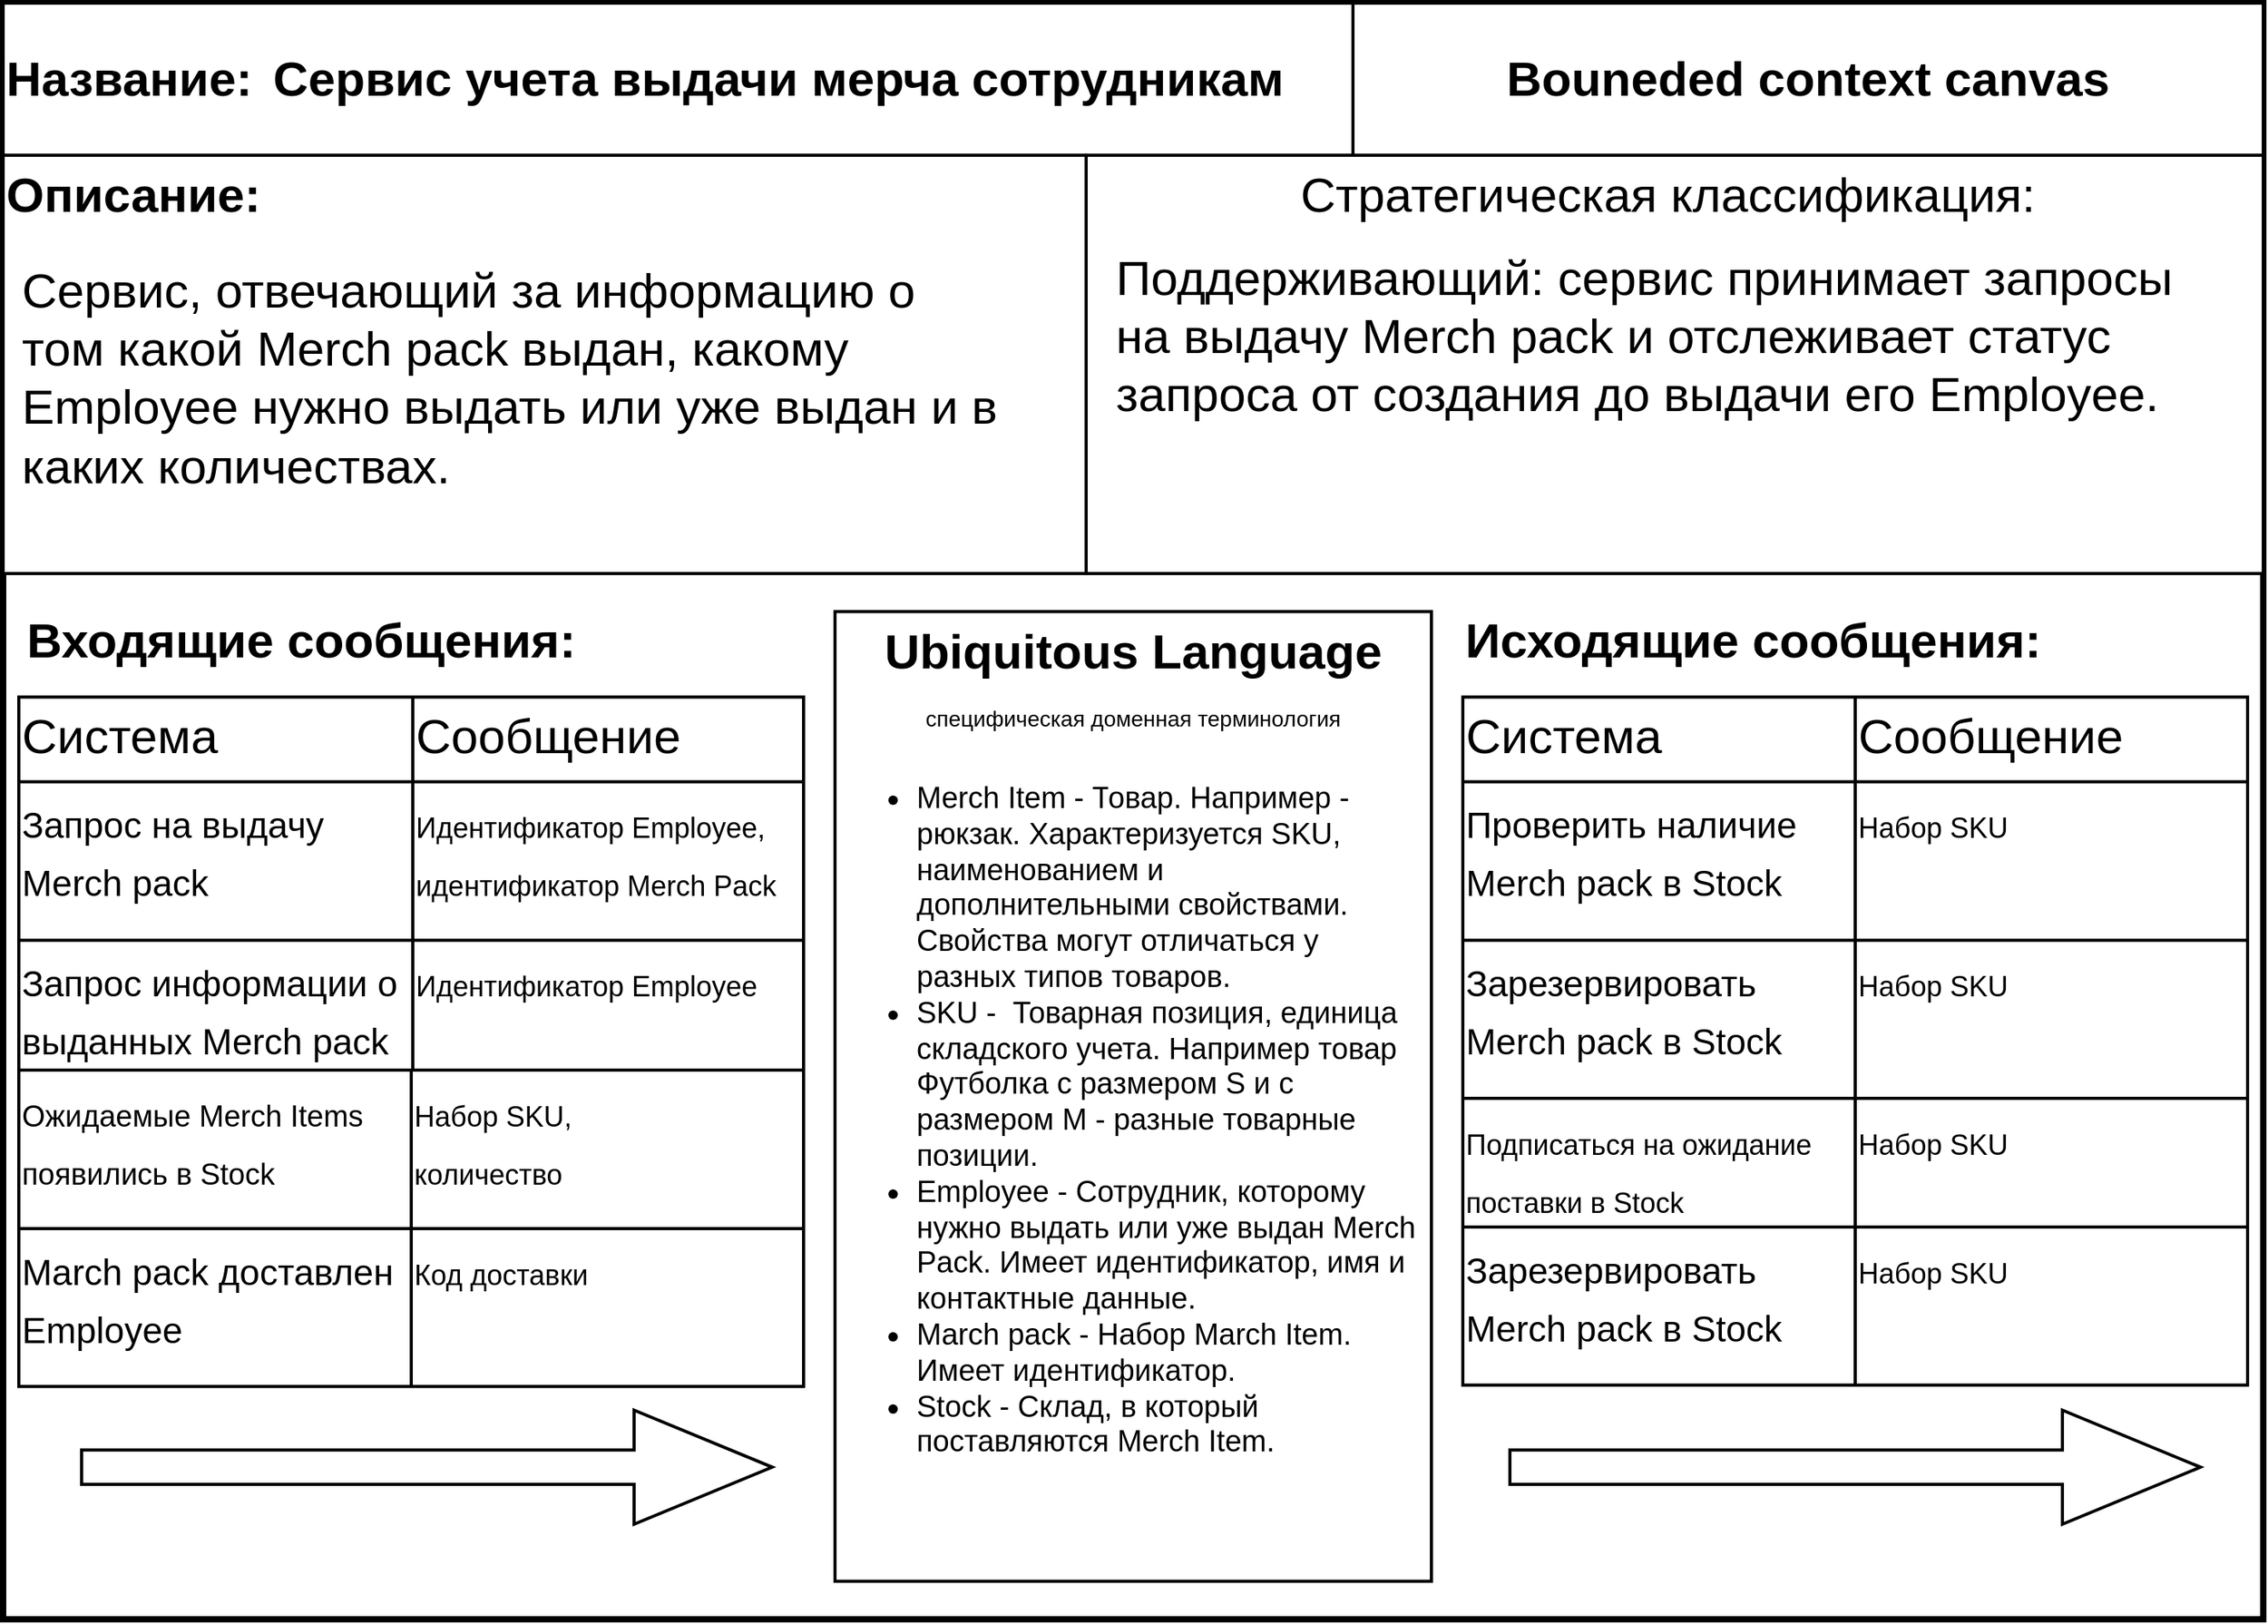 <mxfile version="15.6.8" type="device"><diagram id="8OFZhzmo89h2vflNufuO" name="Page-1"><mxGraphModel dx="1892" dy="1218" grid="1" gridSize="10" guides="1" tooltips="1" connect="1" arrows="1" fold="1" page="1" pageScale="1" pageWidth="827" pageHeight="1169" math="0" shadow="0"><root><mxCell id="0"/><mxCell id="1" parent="0"/><mxCell id="C2i8B1bdvemPvVyp_Ss8-22" value="" style="group" parent="1" vertex="1" connectable="0"><mxGeometry x="120" y="50" width="1440" height="1030" as="geometry"/></mxCell><mxCell id="C2i8B1bdvemPvVyp_Ss8-21" value="" style="group" parent="C2i8B1bdvemPvVyp_Ss8-22" vertex="1" connectable="0"><mxGeometry width="1440" height="1030" as="geometry"/></mxCell><mxCell id="C2i8B1bdvemPvVyp_Ss8-2" value="" style="rounded=0;whiteSpace=wrap;html=1;strokeWidth=4;glass=0;shadow=0;sketch=0;" parent="C2i8B1bdvemPvVyp_Ss8-21" vertex="1"><mxGeometry width="1440" height="1030" as="geometry"/></mxCell><mxCell id="C2i8B1bdvemPvVyp_Ss8-10" value="" style="shape=singleArrow;whiteSpace=wrap;html=1;shadow=0;fontSize=31;strokeColor=default;strokeWidth=2;verticalAlign=top;" parent="C2i8B1bdvemPvVyp_Ss8-21" vertex="1"><mxGeometry x="50" y="896.706" width="440" height="72.706" as="geometry"/></mxCell><mxCell id="C2i8B1bdvemPvVyp_Ss8-11" value="" style="shape=singleArrow;whiteSpace=wrap;html=1;shadow=0;fontSize=31;strokeColor=default;strokeWidth=2;verticalAlign=top;" parent="C2i8B1bdvemPvVyp_Ss8-21" vertex="1"><mxGeometry x="960" y="896.706" width="440" height="72.706" as="geometry"/></mxCell><mxCell id="C2i8B1bdvemPvVyp_Ss8-14" value="&lt;b&gt;Входящие сообщения:&lt;/b&gt;" style="text;html=1;strokeColor=none;fillColor=none;align=center;verticalAlign=middle;whiteSpace=wrap;rounded=0;shadow=0;glass=0;sketch=0;fontSize=31;" parent="C2i8B1bdvemPvVyp_Ss8-21" vertex="1"><mxGeometry x="10" y="387.76" width="360" height="36.35" as="geometry"/></mxCell><mxCell id="C2i8B1bdvemPvVyp_Ss8-15" value="&lt;b&gt;Исходящие сообщения:&lt;/b&gt;" style="text;html=1;strokeColor=none;fillColor=none;align=center;verticalAlign=middle;whiteSpace=wrap;rounded=0;shadow=0;glass=0;sketch=0;fontSize=31;" parent="C2i8B1bdvemPvVyp_Ss8-21" vertex="1"><mxGeometry x="930" y="387.76" width="370" height="36.35" as="geometry"/></mxCell><mxCell id="C2i8B1bdvemPvVyp_Ss8-23" value="" style="shape=table;html=1;whiteSpace=wrap;startSize=0;container=1;collapsible=0;childLayout=tableLayout;rounded=0;shadow=0;glass=0;sketch=0;fontSize=31;strokeColor=default;strokeWidth=2;align=left;verticalAlign=top;" parent="C2i8B1bdvemPvVyp_Ss8-21" vertex="1"><mxGeometry x="10" y="442.294" width="500" height="255.682" as="geometry"/></mxCell><mxCell id="C2i8B1bdvemPvVyp_Ss8-24" value="" style="shape=partialRectangle;html=1;whiteSpace=wrap;collapsible=0;dropTarget=0;pointerEvents=0;fillColor=none;top=0;left=0;bottom=0;right=0;points=[[0,0.5],[1,0.5]];portConstraint=eastwest;rounded=0;shadow=0;glass=0;sketch=0;fontSize=31;strokeColor=default;strokeWidth=2;align=left;verticalAlign=top;" parent="C2i8B1bdvemPvVyp_Ss8-23" vertex="1"><mxGeometry width="500" height="54" as="geometry"/></mxCell><mxCell id="C2i8B1bdvemPvVyp_Ss8-25" value="Система" style="shape=partialRectangle;html=1;whiteSpace=wrap;connectable=0;fillColor=none;top=0;left=0;bottom=0;right=0;overflow=hidden;pointerEvents=1;rounded=0;shadow=0;glass=0;sketch=0;fontSize=31;strokeColor=default;strokeWidth=2;align=left;verticalAlign=top;" parent="C2i8B1bdvemPvVyp_Ss8-24" vertex="1"><mxGeometry width="251" height="54" as="geometry"><mxRectangle width="251" height="54" as="alternateBounds"/></mxGeometry></mxCell><mxCell id="C2i8B1bdvemPvVyp_Ss8-26" value="Сообщение" style="shape=partialRectangle;html=1;whiteSpace=wrap;connectable=0;fillColor=none;top=0;left=0;bottom=0;right=0;overflow=hidden;pointerEvents=1;rounded=0;shadow=0;glass=0;sketch=0;fontSize=31;strokeColor=default;strokeWidth=2;align=left;verticalAlign=top;" parent="C2i8B1bdvemPvVyp_Ss8-24" vertex="1"><mxGeometry x="251" width="249" height="54" as="geometry"><mxRectangle width="249" height="54" as="alternateBounds"/></mxGeometry></mxCell><mxCell id="C2i8B1bdvemPvVyp_Ss8-28" value="" style="shape=partialRectangle;html=1;whiteSpace=wrap;collapsible=0;dropTarget=0;pointerEvents=0;fillColor=none;top=0;left=0;bottom=0;right=0;points=[[0,0.5],[1,0.5]];portConstraint=eastwest;rounded=0;shadow=0;glass=0;sketch=0;fontSize=31;strokeColor=default;strokeWidth=2;align=left;verticalAlign=top;" parent="C2i8B1bdvemPvVyp_Ss8-23" vertex="1"><mxGeometry y="54" width="500" height="101" as="geometry"/></mxCell><mxCell id="C2i8B1bdvemPvVyp_Ss8-29" value="&lt;font style=&quot;font-size: 23px&quot;&gt;Запрос на выдачу Merch pack&lt;/font&gt;" style="shape=partialRectangle;html=1;whiteSpace=wrap;connectable=0;fillColor=none;top=0;left=0;bottom=0;right=0;overflow=hidden;pointerEvents=1;rounded=0;shadow=0;glass=0;sketch=0;fontSize=31;strokeColor=default;strokeWidth=2;align=left;verticalAlign=top;" parent="C2i8B1bdvemPvVyp_Ss8-28" vertex="1"><mxGeometry width="251" height="101" as="geometry"><mxRectangle width="251" height="101" as="alternateBounds"/></mxGeometry></mxCell><mxCell id="C2i8B1bdvemPvVyp_Ss8-30" value="&lt;font style=&quot;font-size: 18px ; line-height: 1&quot;&gt;Идентификатор Employee, идентификатор Merch Pack&lt;/font&gt;" style="shape=partialRectangle;html=1;whiteSpace=wrap;connectable=0;fillColor=none;top=0;left=0;bottom=0;right=0;overflow=hidden;pointerEvents=1;rounded=0;shadow=0;glass=0;sketch=0;fontSize=31;strokeColor=default;strokeWidth=2;align=left;verticalAlign=top;" parent="C2i8B1bdvemPvVyp_Ss8-28" vertex="1"><mxGeometry x="251" width="249" height="101" as="geometry"><mxRectangle width="249" height="101" as="alternateBounds"/></mxGeometry></mxCell><mxCell id="C2i8B1bdvemPvVyp_Ss8-32" value="" style="shape=partialRectangle;html=1;whiteSpace=wrap;collapsible=0;dropTarget=0;pointerEvents=0;fillColor=none;top=0;left=0;bottom=0;right=0;points=[[0,0.5],[1,0.5]];portConstraint=eastwest;rounded=0;shadow=0;glass=0;sketch=0;fontSize=31;strokeColor=default;strokeWidth=2;align=left;verticalAlign=top;" parent="C2i8B1bdvemPvVyp_Ss8-23" vertex="1"><mxGeometry y="155" width="500" height="101" as="geometry"/></mxCell><mxCell id="C2i8B1bdvemPvVyp_Ss8-33" value="&lt;font style=&quot;font-size: 23px&quot;&gt;Запрос информации о выданных Merch pack&lt;/font&gt;" style="shape=partialRectangle;html=1;whiteSpace=wrap;connectable=0;fillColor=none;top=0;left=0;bottom=0;right=0;overflow=hidden;pointerEvents=1;rounded=0;shadow=0;glass=0;sketch=0;fontSize=31;strokeColor=default;strokeWidth=2;align=left;verticalAlign=top;" parent="C2i8B1bdvemPvVyp_Ss8-32" vertex="1"><mxGeometry width="251" height="101" as="geometry"><mxRectangle width="251" height="101" as="alternateBounds"/></mxGeometry></mxCell><mxCell id="C2i8B1bdvemPvVyp_Ss8-34" value="&lt;span style=&quot;font-size: 18px&quot;&gt;Идентификатор Employee&lt;/span&gt;" style="shape=partialRectangle;html=1;whiteSpace=wrap;connectable=0;fillColor=none;top=0;left=0;bottom=0;right=0;overflow=hidden;pointerEvents=1;rounded=0;shadow=0;glass=0;sketch=0;fontSize=31;strokeColor=default;strokeWidth=2;align=left;verticalAlign=top;" parent="C2i8B1bdvemPvVyp_Ss8-32" vertex="1"><mxGeometry x="251" width="249" height="101" as="geometry"><mxRectangle width="249" height="101" as="alternateBounds"/></mxGeometry></mxCell><mxCell id="C2i8B1bdvemPvVyp_Ss8-36" value="" style="shape=table;html=1;whiteSpace=wrap;startSize=0;container=1;collapsible=0;childLayout=tableLayout;rounded=0;shadow=0;glass=0;sketch=0;fontSize=31;strokeColor=default;strokeWidth=2;align=left;verticalAlign=top;" parent="C2i8B1bdvemPvVyp_Ss8-21" vertex="1"><mxGeometry x="930" y="442.294" width="500" height="255.682" as="geometry"/></mxCell><mxCell id="C2i8B1bdvemPvVyp_Ss8-37" value="" style="shape=partialRectangle;html=1;whiteSpace=wrap;collapsible=0;dropTarget=0;pointerEvents=0;fillColor=none;top=0;left=0;bottom=0;right=0;points=[[0,0.5],[1,0.5]];portConstraint=eastwest;rounded=0;shadow=0;glass=0;sketch=0;fontSize=31;strokeColor=default;strokeWidth=2;align=left;verticalAlign=top;" parent="C2i8B1bdvemPvVyp_Ss8-36" vertex="1"><mxGeometry width="500" height="54" as="geometry"/></mxCell><mxCell id="C2i8B1bdvemPvVyp_Ss8-38" value="Система" style="shape=partialRectangle;html=1;whiteSpace=wrap;connectable=0;fillColor=none;top=0;left=0;bottom=0;right=0;overflow=hidden;pointerEvents=1;rounded=0;shadow=0;glass=0;sketch=0;fontSize=31;strokeColor=default;strokeWidth=2;align=left;verticalAlign=top;" parent="C2i8B1bdvemPvVyp_Ss8-37" vertex="1"><mxGeometry width="250" height="54" as="geometry"><mxRectangle width="250" height="54" as="alternateBounds"/></mxGeometry></mxCell><mxCell id="C2i8B1bdvemPvVyp_Ss8-39" value="Сообщение" style="shape=partialRectangle;html=1;whiteSpace=wrap;connectable=0;fillColor=none;top=0;left=0;bottom=0;right=0;overflow=hidden;pointerEvents=1;rounded=0;shadow=0;glass=0;sketch=0;fontSize=31;strokeColor=default;strokeWidth=2;align=left;verticalAlign=top;" parent="C2i8B1bdvemPvVyp_Ss8-37" vertex="1"><mxGeometry x="250" width="250" height="54" as="geometry"><mxRectangle width="250" height="54" as="alternateBounds"/></mxGeometry></mxCell><mxCell id="C2i8B1bdvemPvVyp_Ss8-40" value="" style="shape=partialRectangle;html=1;whiteSpace=wrap;collapsible=0;dropTarget=0;pointerEvents=0;fillColor=none;top=0;left=0;bottom=0;right=0;points=[[0,0.5],[1,0.5]];portConstraint=eastwest;rounded=0;shadow=0;glass=0;sketch=0;fontSize=31;strokeColor=default;strokeWidth=2;align=left;verticalAlign=top;" parent="C2i8B1bdvemPvVyp_Ss8-36" vertex="1"><mxGeometry y="54" width="500" height="101" as="geometry"/></mxCell><mxCell id="C2i8B1bdvemPvVyp_Ss8-41" value="&lt;font style=&quot;font-size: 23px&quot;&gt;Проверить наличие Merch pack в Stock&amp;nbsp;&lt;/font&gt;" style="shape=partialRectangle;html=1;whiteSpace=wrap;connectable=0;fillColor=none;top=0;left=0;bottom=0;right=0;overflow=hidden;pointerEvents=1;rounded=0;shadow=0;glass=0;sketch=0;fontSize=31;strokeColor=default;strokeWidth=2;align=left;verticalAlign=top;" parent="C2i8B1bdvemPvVyp_Ss8-40" vertex="1"><mxGeometry width="250" height="101" as="geometry"><mxRectangle width="250" height="101" as="alternateBounds"/></mxGeometry></mxCell><mxCell id="C2i8B1bdvemPvVyp_Ss8-42" value="&lt;font style=&quot;font-size: 18px&quot;&gt;Набор SKU&lt;/font&gt;" style="shape=partialRectangle;html=1;whiteSpace=wrap;connectable=0;fillColor=none;top=0;left=0;bottom=0;right=0;overflow=hidden;pointerEvents=1;rounded=0;shadow=0;glass=0;sketch=0;fontSize=31;strokeColor=default;strokeWidth=2;align=left;verticalAlign=top;" parent="C2i8B1bdvemPvVyp_Ss8-40" vertex="1"><mxGeometry x="250" width="250" height="101" as="geometry"><mxRectangle width="250" height="101" as="alternateBounds"/></mxGeometry></mxCell><mxCell id="C2i8B1bdvemPvVyp_Ss8-43" value="" style="shape=partialRectangle;html=1;whiteSpace=wrap;collapsible=0;dropTarget=0;pointerEvents=0;fillColor=none;top=0;left=0;bottom=0;right=0;points=[[0,0.5],[1,0.5]];portConstraint=eastwest;rounded=0;shadow=0;glass=0;sketch=0;fontSize=31;strokeColor=default;strokeWidth=2;align=left;verticalAlign=top;" parent="C2i8B1bdvemPvVyp_Ss8-36" vertex="1"><mxGeometry y="155" width="500" height="101" as="geometry"/></mxCell><mxCell id="C2i8B1bdvemPvVyp_Ss8-44" value="&lt;span style=&quot;font-size: 23px&quot;&gt;Зарезервировать Merch pack в Stock&amp;nbsp;&lt;/span&gt;" style="shape=partialRectangle;html=1;whiteSpace=wrap;connectable=0;fillColor=none;top=0;left=0;bottom=0;right=0;overflow=hidden;pointerEvents=1;rounded=0;shadow=0;glass=0;sketch=0;fontSize=31;strokeColor=default;strokeWidth=2;align=left;verticalAlign=top;" parent="C2i8B1bdvemPvVyp_Ss8-43" vertex="1"><mxGeometry width="250" height="101" as="geometry"><mxRectangle width="250" height="101" as="alternateBounds"/></mxGeometry></mxCell><mxCell id="C2i8B1bdvemPvVyp_Ss8-45" value="&lt;span style=&quot;font-size: 18px&quot;&gt;Набор SKU&lt;/span&gt;" style="shape=partialRectangle;html=1;whiteSpace=wrap;connectable=0;fillColor=none;top=0;left=0;bottom=0;right=0;overflow=hidden;pointerEvents=1;rounded=0;shadow=0;glass=0;sketch=0;fontSize=31;strokeColor=default;strokeWidth=2;align=left;verticalAlign=top;" parent="C2i8B1bdvemPvVyp_Ss8-43" vertex="1"><mxGeometry x="250" width="250" height="101" as="geometry"><mxRectangle width="250" height="101" as="alternateBounds"/></mxGeometry></mxCell><mxCell id="LoQT7JCmrz1CswveDU9F-1" value="" style="shape=table;html=1;whiteSpace=wrap;startSize=0;container=1;collapsible=0;childLayout=tableLayout;rounded=0;shadow=0;glass=0;sketch=0;fontSize=31;strokeColor=default;strokeWidth=2;align=left;verticalAlign=top;" parent="C2i8B1bdvemPvVyp_Ss8-21" vertex="1"><mxGeometry x="930" y="697.974" width="500" height="182.734" as="geometry"/></mxCell><mxCell id="LoQT7JCmrz1CswveDU9F-5" value="" style="shape=partialRectangle;html=1;whiteSpace=wrap;collapsible=0;dropTarget=0;pointerEvents=0;fillColor=none;top=0;left=0;bottom=0;right=0;points=[[0,0.5],[1,0.5]];portConstraint=eastwest;rounded=0;shadow=0;glass=0;sketch=0;fontSize=31;strokeColor=default;strokeWidth=2;align=left;verticalAlign=top;" parent="LoQT7JCmrz1CswveDU9F-1" vertex="1"><mxGeometry width="500" height="82" as="geometry"/></mxCell><mxCell id="LoQT7JCmrz1CswveDU9F-6" value="&lt;font style=&quot;line-height: 1.1 ; font-size: 18px&quot;&gt;Подписаться на ожидание поставки в Stock&lt;/font&gt;" style="shape=partialRectangle;html=1;whiteSpace=wrap;connectable=0;fillColor=none;top=0;left=0;bottom=0;right=0;overflow=hidden;pointerEvents=1;rounded=0;shadow=0;glass=0;sketch=0;fontSize=31;strokeColor=default;strokeWidth=2;align=left;verticalAlign=top;" parent="LoQT7JCmrz1CswveDU9F-5" vertex="1"><mxGeometry width="250" height="82" as="geometry"><mxRectangle width="250" height="82" as="alternateBounds"/></mxGeometry></mxCell><mxCell id="LoQT7JCmrz1CswveDU9F-7" value="&lt;font style=&quot;font-size: 18px&quot;&gt;Набор SKU&lt;/font&gt;" style="shape=partialRectangle;html=1;whiteSpace=wrap;connectable=0;fillColor=none;top=0;left=0;bottom=0;right=0;overflow=hidden;pointerEvents=1;rounded=0;shadow=0;glass=0;sketch=0;fontSize=31;strokeColor=default;strokeWidth=2;align=left;verticalAlign=top;" parent="LoQT7JCmrz1CswveDU9F-5" vertex="1"><mxGeometry x="250" width="250" height="82" as="geometry"><mxRectangle width="250" height="82" as="alternateBounds"/></mxGeometry></mxCell><mxCell id="LoQT7JCmrz1CswveDU9F-8" value="" style="shape=partialRectangle;html=1;whiteSpace=wrap;collapsible=0;dropTarget=0;pointerEvents=0;fillColor=none;top=0;left=0;bottom=0;right=0;points=[[0,0.5],[1,0.5]];portConstraint=eastwest;rounded=0;shadow=0;glass=0;sketch=0;fontSize=31;strokeColor=default;strokeWidth=2;align=left;verticalAlign=top;" parent="LoQT7JCmrz1CswveDU9F-1" vertex="1"><mxGeometry y="82" width="500" height="101" as="geometry"/></mxCell><mxCell id="LoQT7JCmrz1CswveDU9F-9" value="&lt;span style=&quot;font-size: 23px&quot;&gt;Зарезервировать Merch pack в Stock&amp;nbsp;&lt;/span&gt;" style="shape=partialRectangle;html=1;whiteSpace=wrap;connectable=0;fillColor=none;top=0;left=0;bottom=0;right=0;overflow=hidden;pointerEvents=1;rounded=0;shadow=0;glass=0;sketch=0;fontSize=31;strokeColor=default;strokeWidth=2;align=left;verticalAlign=top;" parent="LoQT7JCmrz1CswveDU9F-8" vertex="1"><mxGeometry width="250" height="101" as="geometry"><mxRectangle width="250" height="101" as="alternateBounds"/></mxGeometry></mxCell><mxCell id="LoQT7JCmrz1CswveDU9F-10" value="&lt;span style=&quot;font-size: 18px&quot;&gt;Набор SKU&lt;/span&gt;" style="shape=partialRectangle;html=1;whiteSpace=wrap;connectable=0;fillColor=none;top=0;left=0;bottom=0;right=0;overflow=hidden;pointerEvents=1;rounded=0;shadow=0;glass=0;sketch=0;fontSize=31;strokeColor=default;strokeWidth=2;align=left;verticalAlign=top;" parent="LoQT7JCmrz1CswveDU9F-8" vertex="1"><mxGeometry x="250" width="250" height="101" as="geometry"><mxRectangle width="250" height="101" as="alternateBounds"/></mxGeometry></mxCell><mxCell id="LoQT7JCmrz1CswveDU9F-11" value="" style="shape=table;html=1;whiteSpace=wrap;startSize=0;container=1;collapsible=0;childLayout=tableLayout;rounded=0;shadow=0;glass=0;sketch=0;fontSize=31;strokeColor=default;strokeWidth=2;align=left;verticalAlign=top;" parent="C2i8B1bdvemPvVyp_Ss8-21" vertex="1"><mxGeometry x="10" y="680.004" width="500" height="201.682" as="geometry"/></mxCell><mxCell id="LoQT7JCmrz1CswveDU9F-15" value="" style="shape=partialRectangle;html=1;whiteSpace=wrap;collapsible=0;dropTarget=0;pointerEvents=0;fillColor=none;top=0;left=0;bottom=0;right=0;points=[[0,0.5],[1,0.5]];portConstraint=eastwest;rounded=0;shadow=0;glass=0;sketch=0;fontSize=31;strokeColor=default;strokeWidth=2;align=left;verticalAlign=top;" parent="LoQT7JCmrz1CswveDU9F-11" vertex="1"><mxGeometry width="500" height="101" as="geometry"/></mxCell><mxCell id="LoQT7JCmrz1CswveDU9F-16" value="&lt;font style=&quot;font-size: 19px&quot;&gt;Ожидаемые Merch&amp;nbsp;Items появились в Stock&lt;/font&gt;" style="shape=partialRectangle;html=1;whiteSpace=wrap;connectable=0;fillColor=none;top=0;left=0;bottom=0;right=0;overflow=hidden;pointerEvents=1;rounded=0;shadow=0;glass=0;sketch=0;fontSize=31;strokeColor=default;strokeWidth=2;align=left;verticalAlign=top;" parent="LoQT7JCmrz1CswveDU9F-15" vertex="1"><mxGeometry width="250" height="101" as="geometry"><mxRectangle width="250" height="101" as="alternateBounds"/></mxGeometry></mxCell><mxCell id="LoQT7JCmrz1CswveDU9F-17" value="&lt;font style=&quot;font-size: 18px ; line-height: 1&quot;&gt;Набор SKU, &lt;br&gt;количество&lt;br&gt;&lt;/font&gt;" style="shape=partialRectangle;html=1;whiteSpace=wrap;connectable=0;fillColor=none;top=0;left=0;bottom=0;right=0;overflow=hidden;pointerEvents=1;rounded=0;shadow=0;glass=0;sketch=0;fontSize=31;strokeColor=default;strokeWidth=2;align=left;verticalAlign=top;" parent="LoQT7JCmrz1CswveDU9F-15" vertex="1"><mxGeometry x="250" width="250" height="101" as="geometry"><mxRectangle width="250" height="101" as="alternateBounds"/></mxGeometry></mxCell><mxCell id="LoQT7JCmrz1CswveDU9F-18" value="" style="shape=partialRectangle;html=1;whiteSpace=wrap;collapsible=0;dropTarget=0;pointerEvents=0;fillColor=none;top=0;left=0;bottom=0;right=0;points=[[0,0.5],[1,0.5]];portConstraint=eastwest;rounded=0;shadow=0;glass=0;sketch=0;fontSize=31;strokeColor=default;strokeWidth=2;align=left;verticalAlign=top;" parent="LoQT7JCmrz1CswveDU9F-11" vertex="1"><mxGeometry y="101" width="500" height="101" as="geometry"/></mxCell><mxCell id="LoQT7JCmrz1CswveDU9F-19" value="&lt;span style=&quot;font-size: 23px&quot;&gt;March pack доставлен Employee&lt;/span&gt;" style="shape=partialRectangle;html=1;whiteSpace=wrap;connectable=0;fillColor=none;top=0;left=0;bottom=0;right=0;overflow=hidden;pointerEvents=1;rounded=0;shadow=0;glass=0;sketch=0;fontSize=31;strokeColor=default;strokeWidth=2;align=left;verticalAlign=top;" parent="LoQT7JCmrz1CswveDU9F-18" vertex="1"><mxGeometry width="250" height="101" as="geometry"><mxRectangle width="250" height="101" as="alternateBounds"/></mxGeometry></mxCell><mxCell id="LoQT7JCmrz1CswveDU9F-20" value="&lt;span style=&quot;font-size: 18px&quot;&gt;Код доставки&lt;/span&gt;" style="shape=partialRectangle;html=1;whiteSpace=wrap;connectable=0;fillColor=none;top=0;left=0;bottom=0;right=0;overflow=hidden;pointerEvents=1;rounded=0;shadow=0;glass=0;sketch=0;fontSize=31;strokeColor=default;strokeWidth=2;align=left;verticalAlign=top;" parent="LoQT7JCmrz1CswveDU9F-18" vertex="1"><mxGeometry x="250" width="250" height="101" as="geometry"><mxRectangle width="250" height="101" as="alternateBounds"/></mxGeometry></mxCell><mxCell id="C2i8B1bdvemPvVyp_Ss8-9" value="&lt;b&gt;Ubiquitous Language&lt;/b&gt;&lt;br&gt;&lt;font style=&quot;font-size: 14px&quot;&gt;специфическая доменная терминология&lt;/font&gt;" style="rounded=0;whiteSpace=wrap;html=1;shadow=0;strokeColor=default;strokeWidth=2;verticalAlign=top;fontSize=31;fontStyle=0" parent="C2i8B1bdvemPvVyp_Ss8-22" vertex="1"><mxGeometry x="530" y="387.765" width="380" height="618" as="geometry"/></mxCell><mxCell id="C2i8B1bdvemPvVyp_Ss8-19" value="" style="group" parent="C2i8B1bdvemPvVyp_Ss8-22" vertex="1" connectable="0"><mxGeometry width="1440" height="363.529" as="geometry"/></mxCell><mxCell id="C2i8B1bdvemPvVyp_Ss8-5" value="" style="group;strokeColor=none;shadow=0;align=left;" parent="C2i8B1bdvemPvVyp_Ss8-19" vertex="1" connectable="0"><mxGeometry width="1440" height="96.941" as="geometry"/></mxCell><mxCell id="C2i8B1bdvemPvVyp_Ss8-17" value="" style="group" parent="C2i8B1bdvemPvVyp_Ss8-5" vertex="1" connectable="0"><mxGeometry width="1440" height="96.941" as="geometry"/></mxCell><mxCell id="C2i8B1bdvemPvVyp_Ss8-4" value="&lt;font style=&quot;font-size: 31px&quot;&gt;&lt;b&gt;Bouneded context canvas&lt;/b&gt;&lt;/font&gt;" style="rounded=0;whiteSpace=wrap;html=1;strokeWidth=2;strokeColor=default;" parent="C2i8B1bdvemPvVyp_Ss8-17" vertex="1"><mxGeometry x="860" width="580" height="96.941" as="geometry"/></mxCell><mxCell id="C2i8B1bdvemPvVyp_Ss8-16" value="" style="group" parent="C2i8B1bdvemPvVyp_Ss8-17" vertex="1" connectable="0"><mxGeometry width="860.0" height="96.941" as="geometry"/></mxCell><mxCell id="C2i8B1bdvemPvVyp_Ss8-3" value="&lt;b&gt;&lt;font style=&quot;font-size: 31px&quot;&gt;Название:&amp;nbsp;&lt;/font&gt;&lt;/b&gt;" style="rounded=0;whiteSpace=wrap;html=1;strokeWidth=2;align=left;" parent="C2i8B1bdvemPvVyp_Ss8-16" vertex="1"><mxGeometry width="860.0" height="96.941" as="geometry"/></mxCell><mxCell id="C2i8B1bdvemPvVyp_Ss8-13" value="&lt;span style=&quot;font-weight: 600 ; text-align: center ; background-color: rgb(255 , 255 , 255)&quot;&gt;&lt;font style=&quot;font-size: 31px&quot;&gt;Сервис учета выдачи мерча сотрудникам&lt;/font&gt;&lt;/span&gt;" style="text;html=1;strokeColor=none;fillColor=none;align=left;verticalAlign=middle;whiteSpace=wrap;rounded=0;shadow=0;fontSize=31;" parent="C2i8B1bdvemPvVyp_Ss8-16" vertex="1"><mxGeometry x="170" y="12.118" width="670" height="72.706" as="geometry"/></mxCell><mxCell id="C2i8B1bdvemPvVyp_Ss8-8" value="&lt;font style=&quot;font-size: 31px&quot;&gt;Стратегическая классификация:&amp;nbsp;&lt;/font&gt;" style="rounded=0;whiteSpace=wrap;html=1;shadow=0;strokeColor=default;strokeWidth=2;verticalAlign=top;spacingRight=0;spacing=2;sketch=0;" parent="C2i8B1bdvemPvVyp_Ss8-19" vertex="1"><mxGeometry x="690" y="96.941" width="750" height="266.588" as="geometry"/></mxCell><mxCell id="C2i8B1bdvemPvVyp_Ss8-18" value="" style="group" parent="C2i8B1bdvemPvVyp_Ss8-19" vertex="1" connectable="0"><mxGeometry y="96.941" width="690" height="266.588" as="geometry"/></mxCell><mxCell id="C2i8B1bdvemPvVyp_Ss8-7" value="&lt;font style=&quot;font-size: 31px&quot;&gt;&lt;b&gt;Описание:&lt;/b&gt;&lt;/font&gt;" style="rounded=0;whiteSpace=wrap;html=1;shadow=0;strokeColor=default;strokeWidth=2;align=left;verticalAlign=top;" parent="C2i8B1bdvemPvVyp_Ss8-18" vertex="1"><mxGeometry width="690" height="266.588" as="geometry"/></mxCell><mxCell id="C2i8B1bdvemPvVyp_Ss8-12" value="&lt;span style=&quot;text-align: center ; background-color: rgb(255 , 255 , 255)&quot;&gt;&lt;font style=&quot;font-size: 31px&quot;&gt;Сервис, отвечающий за информацию о том&amp;nbsp;&lt;/font&gt;&lt;/span&gt;&lt;span style=&quot;text-align: center ; background-color: rgb(255 , 255 , 255)&quot;&gt;какой Merch pack выдан, какому Employee нужно выдать или уже выдан и в каких количествах.&lt;/span&gt;&lt;span style=&quot;text-align: center ; background-color: rgb(255 , 255 , 255)&quot;&gt;&lt;font style=&quot;font-size: 31px&quot;&gt;&amp;nbsp;&lt;/font&gt;&lt;/span&gt;" style="text;html=1;strokeColor=none;fillColor=none;align=left;verticalAlign=top;whiteSpace=wrap;rounded=0;shadow=0;fontSize=31;" parent="C2i8B1bdvemPvVyp_Ss8-18" vertex="1"><mxGeometry x="10" y="60.588" width="670" height="193.882" as="geometry"/></mxCell><mxCell id="HIC7lZ4OM-H-9Ils8Dxd-2" value="Поддерживающий: сервис принимает запросы на выдачу Merch pack и отслеживает статус запроса от создания до выдачи его Employee.&amp;nbsp;" style="text;html=1;strokeColor=none;fillColor=none;align=left;verticalAlign=top;whiteSpace=wrap;rounded=0;shadow=0;fontSize=31;" parent="C2i8B1bdvemPvVyp_Ss8-19" vertex="1"><mxGeometry x="707" y="150" width="713" height="200" as="geometry"/></mxCell><mxCell id="C2i8B1bdvemPvVyp_Ss8-46" value="&lt;ul style=&quot;font-size: 19px&quot;&gt;&lt;li&gt;Merch Item - Т&lt;span style=&quot;background-color: rgb(255 , 255 , 255)&quot;&gt;овар. Например - рюкзак. Характеризуется SKU, наименованием и дополнительными свойствами. Свойства могут отличаться у разных типов товаров.&lt;/span&gt;&lt;/li&gt;&lt;li&gt;&lt;span&gt;SKU - &amp;nbsp;&lt;/span&gt;&lt;span style=&quot;background-color: rgb(255 , 255 , 255)&quot;&gt;&lt;font style=&quot;font-size: 19px&quot;&gt;Товарная позиция, единица складского учета. Например товар Футболка с размером S и с размером M - разные товарные позиции.&lt;/font&gt;&lt;/span&gt;&lt;/li&gt;&lt;li&gt;&lt;span&gt;Employee - Сотрудник, которому нужно выдать или уже выдан Merch Pack. Имеет идентификатор, имя и контактные данные.&lt;/span&gt;&lt;/li&gt;&lt;li&gt;&lt;span&gt;March pack -&amp;nbsp;&lt;/span&gt;&lt;span style=&quot;background-color: rgb(255 , 255 , 255)&quot;&gt;Набор&amp;nbsp;&lt;/span&gt;&lt;font style=&quot;font-size: 19px&quot;&gt;March Item. Имеет идентификатор.&lt;/font&gt;&lt;br&gt;&lt;/li&gt;&lt;li&gt;&lt;span&gt;Stock - Склад, в который поставляются Merch Item.&lt;/span&gt;&lt;/li&gt;&lt;/ul&gt;" style="text;html=1;strokeColor=none;fillColor=none;align=left;verticalAlign=top;whiteSpace=wrap;rounded=0;shadow=0;glass=0;sketch=0;fontSize=31;" parent="C2i8B1bdvemPvVyp_Ss8-22" vertex="1"><mxGeometry x="540" y="470" width="360" height="470" as="geometry"/></mxCell></root></mxGraphModel></diagram></mxfile>